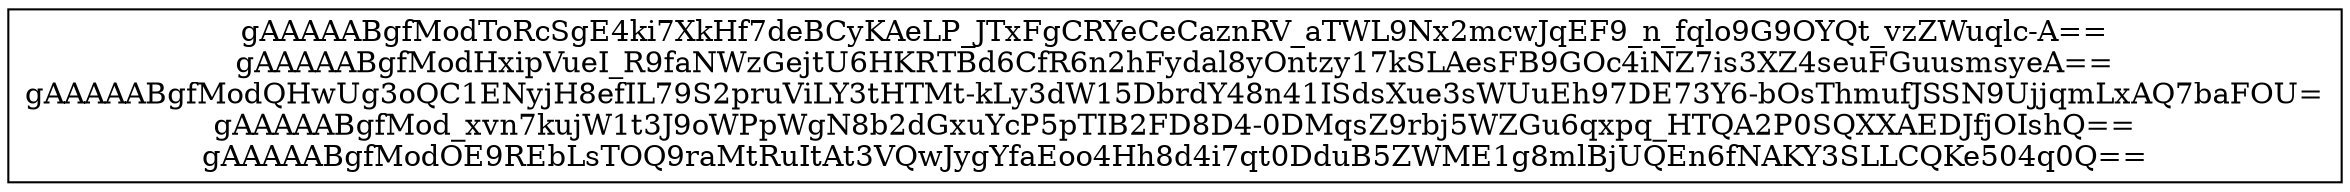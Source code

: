 digraph grafo { 
	node[shape="record"]
nodo1234567890101[label = "gAAAAABgfModToRcSgE4ki7XkHf7deBCyKAeLP_JTxFgCRYeCeCaznRV_aTWL9Nx2mcwJqEF9_n_fqlo9G9OYQt_vzZWuqlc-A==\ngAAAAABgfModHxipVueI_R9faNWzGejtU6HKRTBd6CfR6n2hFydal8yOntzy17kSLAesFB9GOc4iNZ7is3XZ4seuFGuusmsyeA==\ngAAAAABgfModQHwUg3oQC1ENyjH8efIL79S2pruViLY3tHTMt-kLy3dW15DbrdY48n41ISdsXue3sWUuEh97DE73Y6-bOsThmufJSSN9UjjqmLxAQ7baFOU=\ngAAAAABgfMod_xvn7kujW1t3J9oWPpWgN8b2dGxuYcP5pTIB2FD8D4-0DMqsZ9rbj5WZGu6qxpq_HTQA2P0SQXXAEDJfjOIshQ==\ngAAAAABgfModOE9REbLsTOQ9raMtRuItAt3VQwJygYfaEoo4Hh8d4i7qt0DduB5ZWME1g8mlBjUQEn6fNAKY3SLLCQKe504q0Q=="];

}